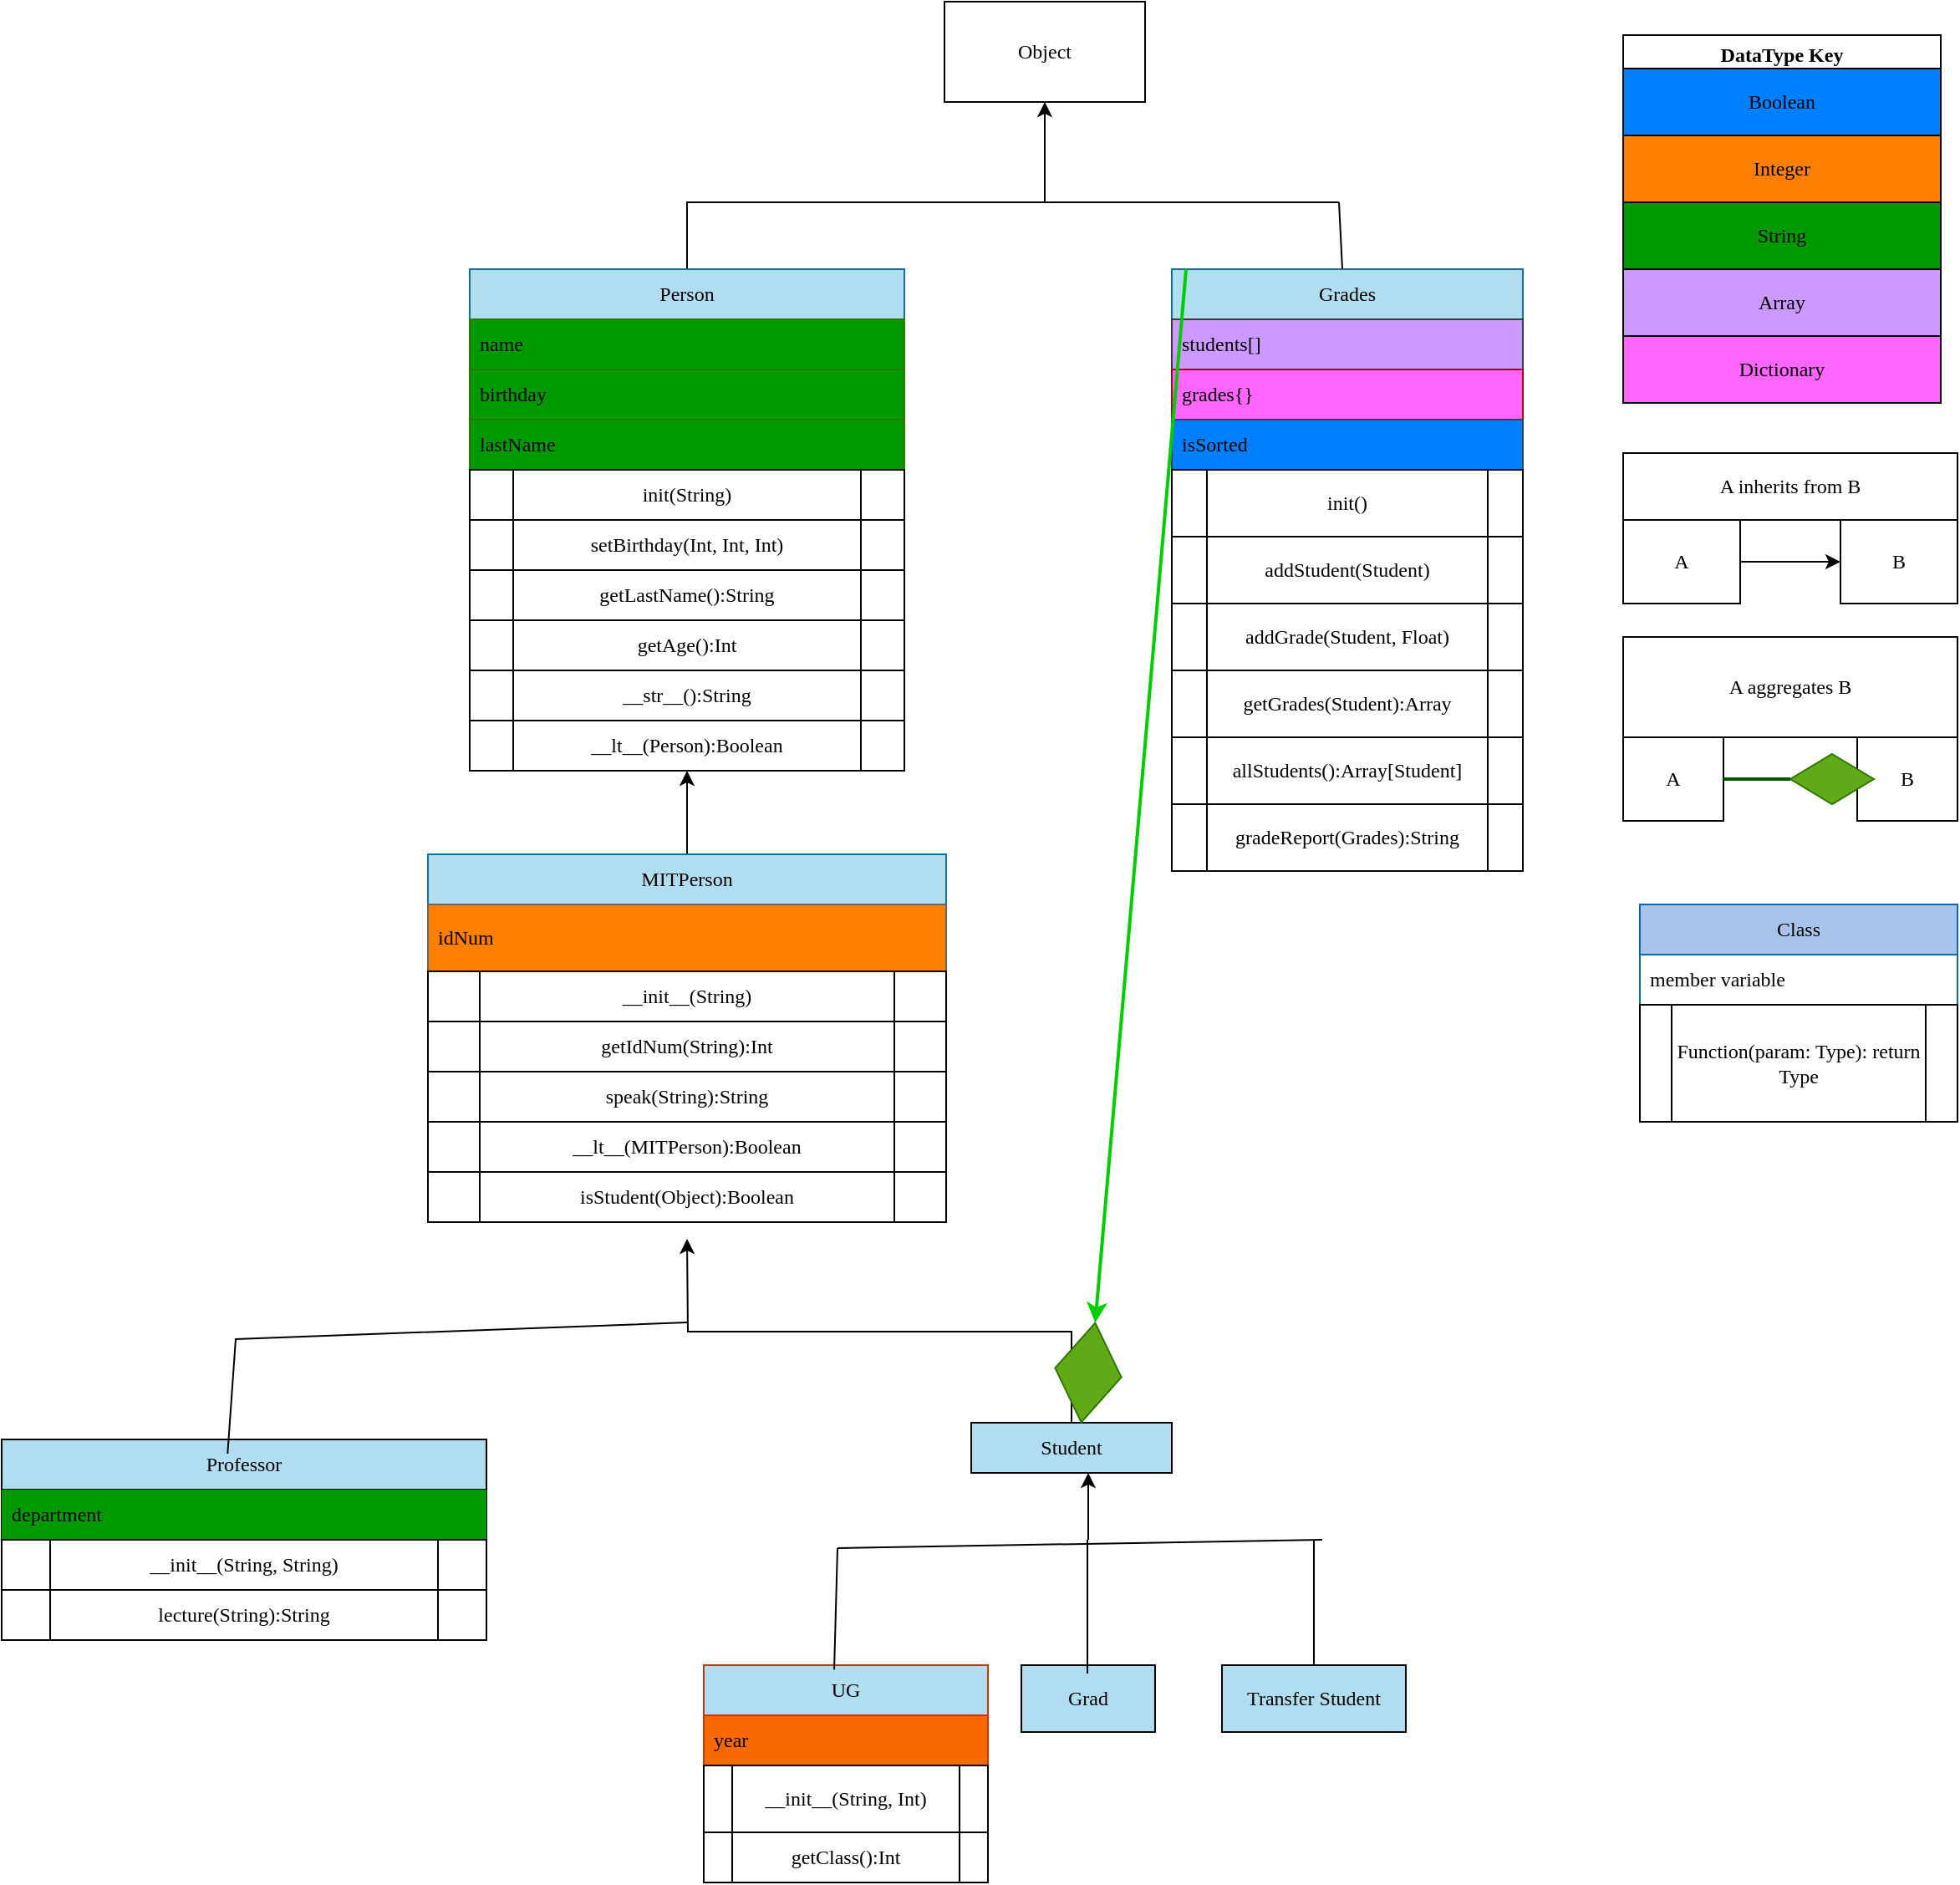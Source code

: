 <mxfile version="22.0.8" type="github">
  <diagram id="C5RBs43oDa-KdzZeNtuy" name="Page-1">
    <mxGraphModel dx="3330" dy="2282" grid="1" gridSize="10" guides="1" tooltips="1" connect="1" arrows="1" fold="1" page="1" pageScale="1" pageWidth="827" pageHeight="1169" math="0" shadow="0">
      <root>
        <mxCell id="WIyWlLk6GJQsqaUBKTNV-0" />
        <mxCell id="WIyWlLk6GJQsqaUBKTNV-1" parent="WIyWlLk6GJQsqaUBKTNV-0" />
        <mxCell id="EsNTAb_kacQ6BRdC6cRW-4" value="Object" style="rounded=0;whiteSpace=wrap;html=1;fontFamily=Verdana;fontColor=#000000;" vertex="1" parent="WIyWlLk6GJQsqaUBKTNV-1">
          <mxGeometry x="344" y="-40" width="120" height="60" as="geometry" />
        </mxCell>
        <mxCell id="EsNTAb_kacQ6BRdC6cRW-16" style="edgeStyle=orthogonalEdgeStyle;rounded=0;orthogonalLoop=1;jettySize=auto;html=1;exitX=0.5;exitY=0;exitDx=0;exitDy=0;entryX=0.5;entryY=1;entryDx=0;entryDy=0;fontFamily=Verdana;fontColor=#000000;" edge="1" parent="WIyWlLk6GJQsqaUBKTNV-1" source="EsNTAb_kacQ6BRdC6cRW-6" target="EsNTAb_kacQ6BRdC6cRW-4">
          <mxGeometry relative="1" as="geometry">
            <mxPoint x="300" y="50" as="targetPoint" />
            <Array as="points">
              <mxPoint x="190" y="80" />
              <mxPoint x="404" y="80" />
            </Array>
          </mxGeometry>
        </mxCell>
        <mxCell id="EsNTAb_kacQ6BRdC6cRW-6" value="Person" style="swimlane;fontStyle=0;childLayout=stackLayout;horizontal=1;startSize=30;horizontalStack=0;resizeParent=1;resizeParentMax=0;resizeLast=0;collapsible=1;marginBottom=0;whiteSpace=wrap;html=1;fillColor=#B1DDF0;strokeColor=#10739e;fontFamily=Verdana;fontColor=#000000;" vertex="1" parent="WIyWlLk6GJQsqaUBKTNV-1">
          <mxGeometry x="60" y="120" width="260" height="120" as="geometry">
            <mxRectangle x="120" y="120" width="60" height="30" as="alternateBounds" />
          </mxGeometry>
        </mxCell>
        <mxCell id="EsNTAb_kacQ6BRdC6cRW-8" value="name" style="text;strokeColor=#2D7600;fillColor=#009900;align=left;verticalAlign=middle;spacingLeft=4;spacingRight=4;overflow=hidden;points=[[0,0.5],[1,0.5]];portConstraint=eastwest;rotatable=0;whiteSpace=wrap;html=1;fontColor=#000000;fontFamily=Verdana;" vertex="1" parent="EsNTAb_kacQ6BRdC6cRW-6">
          <mxGeometry y="30" width="260" height="30" as="geometry" />
        </mxCell>
        <mxCell id="EsNTAb_kacQ6BRdC6cRW-9" value="&lt;div&gt;birthday&lt;/div&gt;" style="text;strokeColor=#2D7600;fillColor=#009900;align=left;verticalAlign=middle;spacingLeft=4;spacingRight=4;overflow=hidden;points=[[0,0.5],[1,0.5]];portConstraint=eastwest;rotatable=0;whiteSpace=wrap;html=1;fontColor=#000000;fontFamily=Verdana;" vertex="1" parent="EsNTAb_kacQ6BRdC6cRW-6">
          <mxGeometry y="60" width="260" height="30" as="geometry" />
        </mxCell>
        <mxCell id="EsNTAb_kacQ6BRdC6cRW-22" value="lastName" style="text;strokeColor=#2D7600;fillColor=#009900;align=left;verticalAlign=middle;spacingLeft=4;spacingRight=4;overflow=hidden;points=[[0,0.5],[1,0.5]];portConstraint=eastwest;rotatable=0;whiteSpace=wrap;html=1;fontColor=#000000;fontFamily=Verdana;" vertex="1" parent="EsNTAb_kacQ6BRdC6cRW-6">
          <mxGeometry y="90" width="260" height="30" as="geometry" />
        </mxCell>
        <mxCell id="EsNTAb_kacQ6BRdC6cRW-10" value="&lt;div&gt;Grades&lt;/div&gt;" style="swimlane;fontStyle=0;childLayout=stackLayout;horizontal=1;startSize=30;horizontalStack=0;resizeParent=1;resizeParentMax=0;resizeLast=0;collapsible=1;marginBottom=0;whiteSpace=wrap;html=1;fillColor=#b1ddf0;strokeColor=#10739e;fontFamily=Verdana;fontColor=#000000;" vertex="1" parent="WIyWlLk6GJQsqaUBKTNV-1">
          <mxGeometry x="480" y="120" width="210" height="120" as="geometry" />
        </mxCell>
        <mxCell id="EsNTAb_kacQ6BRdC6cRW-11" value="students[]" style="text;strokeColor=#36393d;fillColor=#CC99FF;align=left;verticalAlign=middle;spacingLeft=4;spacingRight=4;overflow=hidden;points=[[0,0.5],[1,0.5]];portConstraint=eastwest;rotatable=0;whiteSpace=wrap;html=1;fontFamily=Verdana;fontColor=#000000;" vertex="1" parent="EsNTAb_kacQ6BRdC6cRW-10">
          <mxGeometry y="30" width="210" height="30" as="geometry" />
        </mxCell>
        <mxCell id="EsNTAb_kacQ6BRdC6cRW-12" value="grades{}" style="text;strokeColor=#B20000;fillColor=#FF66FF;align=left;verticalAlign=middle;spacingLeft=4;spacingRight=4;overflow=hidden;points=[[0,0.5],[1,0.5]];portConstraint=eastwest;rotatable=0;whiteSpace=wrap;html=1;fontColor=#000000;fontFamily=Verdana;" vertex="1" parent="EsNTAb_kacQ6BRdC6cRW-10">
          <mxGeometry y="60" width="210" height="30" as="geometry" />
        </mxCell>
        <mxCell id="EsNTAb_kacQ6BRdC6cRW-13" value="isSorted" style="text;strokeColor=#314354;fillColor=#007FFF;align=left;verticalAlign=middle;spacingLeft=4;spacingRight=4;overflow=hidden;points=[[0,0.5],[1,0.5]];portConstraint=eastwest;rotatable=0;whiteSpace=wrap;html=1;fontColor=#000000;fontFamily=Verdana;" vertex="1" parent="EsNTAb_kacQ6BRdC6cRW-10">
          <mxGeometry y="90" width="210" height="30" as="geometry" />
        </mxCell>
        <mxCell id="EsNTAb_kacQ6BRdC6cRW-29" value="DataType Key" style="swimlane;whiteSpace=wrap;html=1;startSize=23;fontFamily=Verdana;fontColor=#000000;" vertex="1" parent="WIyWlLk6GJQsqaUBKTNV-1">
          <mxGeometry x="750" y="-20" width="190" height="220" as="geometry" />
        </mxCell>
        <mxCell id="EsNTAb_kacQ6BRdC6cRW-32" value="&lt;div&gt;Integer&lt;/div&gt;" style="rounded=0;whiteSpace=wrap;html=1;gradientColor=none;fillColor=#FF8000;fontFamily=Verdana;fontColor=#000000;" vertex="1" parent="EsNTAb_kacQ6BRdC6cRW-29">
          <mxGeometry y="60" width="190" height="40" as="geometry" />
        </mxCell>
        <mxCell id="EsNTAb_kacQ6BRdC6cRW-35" value="String" style="rounded=0;whiteSpace=wrap;html=1;gradientColor=none;fillColor=#009900;fontFamily=Verdana;fontColor=#000000;" vertex="1" parent="EsNTAb_kacQ6BRdC6cRW-29">
          <mxGeometry y="100" width="190" height="40" as="geometry" />
        </mxCell>
        <mxCell id="EsNTAb_kacQ6BRdC6cRW-37" value="&lt;div&gt;Array&lt;/div&gt;" style="rounded=0;whiteSpace=wrap;html=1;gradientColor=none;fillColor=#CC99FF;fontFamily=Verdana;fontColor=#000000;" vertex="1" parent="EsNTAb_kacQ6BRdC6cRW-29">
          <mxGeometry y="140" width="190" height="40" as="geometry" />
        </mxCell>
        <mxCell id="EsNTAb_kacQ6BRdC6cRW-39" value="&lt;div&gt;Boolean&lt;/div&gt;" style="rounded=0;whiteSpace=wrap;html=1;gradientColor=none;fillColor=#007FFF;fontFamily=Verdana;fontColor=#000000;" vertex="1" parent="EsNTAb_kacQ6BRdC6cRW-29">
          <mxGeometry y="20" width="190" height="40" as="geometry" />
        </mxCell>
        <mxCell id="EsNTAb_kacQ6BRdC6cRW-38" value="Dictionary" style="rounded=0;whiteSpace=wrap;html=1;gradientColor=none;fillColor=#FF66FF;fontFamily=Verdana;fontColor=#000000;" vertex="1" parent="EsNTAb_kacQ6BRdC6cRW-29">
          <mxGeometry y="180" width="190" height="40" as="geometry" />
        </mxCell>
        <mxCell id="EsNTAb_kacQ6BRdC6cRW-118" value="" style="edgeStyle=orthogonalEdgeStyle;rounded=0;orthogonalLoop=1;jettySize=auto;html=1;exitX=0.5;exitY=0;exitDx=0;exitDy=0;fontFamily=Verdana;fontColor=#000000;" edge="1" parent="WIyWlLk6GJQsqaUBKTNV-1" source="EsNTAb_kacQ6BRdC6cRW-46">
          <mxGeometry relative="1" as="geometry">
            <mxPoint x="652.5" y="775" as="sourcePoint" />
            <mxPoint x="190" y="700" as="targetPoint" />
          </mxGeometry>
        </mxCell>
        <mxCell id="EsNTAb_kacQ6BRdC6cRW-46" value="Student" style="rounded=0;whiteSpace=wrap;html=1;fillColor=#B1DDF0;fontFamily=Verdana;fontColor=#000000;" vertex="1" parent="WIyWlLk6GJQsqaUBKTNV-1">
          <mxGeometry x="360" y="810" width="120" height="30" as="geometry" />
        </mxCell>
        <mxCell id="EsNTAb_kacQ6BRdC6cRW-48" value="Grad" style="rounded=0;whiteSpace=wrap;html=1;fillColor=#B1DDF0;fontFamily=Verdana;fontColor=#000000;" vertex="1" parent="WIyWlLk6GJQsqaUBKTNV-1">
          <mxGeometry x="390" y="955" width="80" height="40" as="geometry" />
        </mxCell>
        <mxCell id="EsNTAb_kacQ6BRdC6cRW-49" value="Transfer Student" style="rounded=0;whiteSpace=wrap;html=1;fillColor=#B1DDF0;fontFamily=Verdana;fontColor=#000000;" vertex="1" parent="WIyWlLk6GJQsqaUBKTNV-1">
          <mxGeometry x="510" y="955" width="110" height="40" as="geometry" />
        </mxCell>
        <mxCell id="EsNTAb_kacQ6BRdC6cRW-50" value="" style="endArrow=none;html=1;rounded=0;fontFamily=Verdana;fontColor=#000000;" edge="1" parent="WIyWlLk6GJQsqaUBKTNV-1">
          <mxGeometry width="50" height="50" relative="1" as="geometry">
            <mxPoint x="280" y="885" as="sourcePoint" />
            <mxPoint x="570" y="880" as="targetPoint" />
            <Array as="points" />
          </mxGeometry>
        </mxCell>
        <mxCell id="EsNTAb_kacQ6BRdC6cRW-70" value="Professor" style="swimlane;fontStyle=0;childLayout=stackLayout;horizontal=1;startSize=30;horizontalStack=0;resizeParent=1;resizeParentMax=0;resizeLast=0;collapsible=1;marginBottom=0;whiteSpace=wrap;html=1;fillColor=#B1DDF0;fontFamily=Verdana;fontColor=#000000;" vertex="1" parent="WIyWlLk6GJQsqaUBKTNV-1">
          <mxGeometry x="-220" y="820" width="290" height="120" as="geometry" />
        </mxCell>
        <mxCell id="EsNTAb_kacQ6BRdC6cRW-71" value="department" style="text;strokeColor=none;fillColor=#009900;align=left;verticalAlign=middle;spacingLeft=4;spacingRight=4;overflow=hidden;points=[[0,0.5],[1,0.5]];portConstraint=eastwest;rotatable=0;whiteSpace=wrap;html=1;fontFamily=Verdana;fontColor=#000000;" vertex="1" parent="EsNTAb_kacQ6BRdC6cRW-70">
          <mxGeometry y="30" width="290" height="30" as="geometry" />
        </mxCell>
        <mxCell id="EsNTAb_kacQ6BRdC6cRW-137" style="edgeStyle=orthogonalEdgeStyle;rounded=0;orthogonalLoop=1;jettySize=auto;html=1;exitX=0.75;exitY=1;exitDx=0;exitDy=0;fontFamily=Verdana;fontColor=#000000;" edge="1" parent="EsNTAb_kacQ6BRdC6cRW-70" source="EsNTAb_kacQ6BRdC6cRW-117">
          <mxGeometry relative="1" as="geometry">
            <mxPoint x="206" y="110" as="targetPoint" />
          </mxGeometry>
        </mxCell>
        <mxCell id="EsNTAb_kacQ6BRdC6cRW-116" value="__init__(String, String)" style="shape=process;whiteSpace=wrap;html=1;backgroundOutline=1;fontFamily=Verdana;fontColor=#000000;" vertex="1" parent="EsNTAb_kacQ6BRdC6cRW-70">
          <mxGeometry y="60" width="290" height="30" as="geometry" />
        </mxCell>
        <mxCell id="EsNTAb_kacQ6BRdC6cRW-117" value="lecture(String):String" style="shape=process;whiteSpace=wrap;html=1;backgroundOutline=1;fontFamily=Verdana;fontColor=#000000;" vertex="1" parent="EsNTAb_kacQ6BRdC6cRW-70">
          <mxGeometry y="90" width="290" height="30" as="geometry" />
        </mxCell>
        <mxCell id="EsNTAb_kacQ6BRdC6cRW-74" value="UG" style="swimlane;fontStyle=0;childLayout=stackLayout;horizontal=1;startSize=30;horizontalStack=0;resizeParent=1;resizeParentMax=0;resizeLast=0;collapsible=1;marginBottom=0;whiteSpace=wrap;html=1;fillColor=#B1DDF0;fontColor=#000000;strokeColor=#C73500;fontFamily=Verdana;" vertex="1" parent="WIyWlLk6GJQsqaUBKTNV-1">
          <mxGeometry x="200" y="955" width="170" height="130" as="geometry" />
        </mxCell>
        <mxCell id="EsNTAb_kacQ6BRdC6cRW-75" value="year" style="text;strokeColor=#C73500;fillColor=#fa6800;align=left;verticalAlign=middle;spacingLeft=4;spacingRight=4;overflow=hidden;points=[[0,0.5],[1,0.5]];portConstraint=eastwest;rotatable=0;whiteSpace=wrap;html=1;fontColor=#000000;fontFamily=Verdana;" vertex="1" parent="EsNTAb_kacQ6BRdC6cRW-74">
          <mxGeometry y="30" width="170" height="30" as="geometry" />
        </mxCell>
        <mxCell id="EsNTAb_kacQ6BRdC6cRW-130" value="__init__(String, Int)" style="shape=process;whiteSpace=wrap;html=1;backgroundOutline=1;fontFamily=Verdana;fontColor=#000000;" vertex="1" parent="EsNTAb_kacQ6BRdC6cRW-74">
          <mxGeometry y="60" width="170" height="40" as="geometry" />
        </mxCell>
        <mxCell id="EsNTAb_kacQ6BRdC6cRW-131" value="getClass():Int" style="shape=process;whiteSpace=wrap;html=1;backgroundOutline=1;fontFamily=Verdana;fontColor=#000000;" vertex="1" parent="EsNTAb_kacQ6BRdC6cRW-74">
          <mxGeometry y="100" width="170" height="30" as="geometry" />
        </mxCell>
        <mxCell id="EsNTAb_kacQ6BRdC6cRW-84" value="" style="endArrow=none;html=1;rounded=0;fontFamily=Verdana;fontColor=#000000;" edge="1" parent="WIyWlLk6GJQsqaUBKTNV-1">
          <mxGeometry width="50" height="50" relative="1" as="geometry">
            <mxPoint x="580" y="80" as="sourcePoint" />
            <mxPoint x="400" y="80" as="targetPoint" />
          </mxGeometry>
        </mxCell>
        <mxCell id="EsNTAb_kacQ6BRdC6cRW-85" value="" style="endArrow=none;html=1;rounded=0;fontFamily=Verdana;fontColor=#000000;" edge="1" parent="WIyWlLk6GJQsqaUBKTNV-1" source="EsNTAb_kacQ6BRdC6cRW-10">
          <mxGeometry width="50" height="50" relative="1" as="geometry">
            <mxPoint x="310" y="250" as="sourcePoint" />
            <mxPoint x="580" y="80" as="targetPoint" />
          </mxGeometry>
        </mxCell>
        <mxCell id="EsNTAb_kacQ6BRdC6cRW-87" value="Class" style="swimlane;fontStyle=0;childLayout=stackLayout;horizontal=1;startSize=30;horizontalStack=0;resizeParent=1;resizeParentMax=0;resizeLast=0;collapsible=1;marginBottom=0;whiteSpace=wrap;html=1;fillColor=#A9C4EB;fontColor=#000000;strokeColor=#006EAF;fontFamily=Verdana;" vertex="1" parent="WIyWlLk6GJQsqaUBKTNV-1">
          <mxGeometry x="760" y="500" width="190" height="130" as="geometry" />
        </mxCell>
        <mxCell id="EsNTAb_kacQ6BRdC6cRW-88" value="&lt;div&gt;member variable&lt;/div&gt;" style="text;strokeColor=none;fillColor=none;align=left;verticalAlign=middle;spacingLeft=4;spacingRight=4;overflow=hidden;points=[[0,0.5],[1,0.5]];portConstraint=eastwest;rotatable=0;whiteSpace=wrap;html=1;fontFamily=Verdana;fontColor=#000000;" vertex="1" parent="EsNTAb_kacQ6BRdC6cRW-87">
          <mxGeometry y="30" width="190" height="30" as="geometry" />
        </mxCell>
        <mxCell id="EsNTAb_kacQ6BRdC6cRW-86" value="&lt;div&gt;Function(param: Type): return Type&lt;br&gt;&lt;/div&gt;" style="shape=process;whiteSpace=wrap;html=1;backgroundOutline=1;fontFamily=Verdana;fontColor=#000000;" vertex="1" parent="EsNTAb_kacQ6BRdC6cRW-87">
          <mxGeometry y="60" width="190" height="70" as="geometry" />
        </mxCell>
        <mxCell id="EsNTAb_kacQ6BRdC6cRW-91" value="&lt;div&gt;init()&lt;/div&gt;" style="shape=process;whiteSpace=wrap;html=1;backgroundOutline=1;fontFamily=Verdana;fontColor=#000000;" vertex="1" parent="WIyWlLk6GJQsqaUBKTNV-1">
          <mxGeometry x="480" y="240" width="210" height="40" as="geometry" />
        </mxCell>
        <mxCell id="EsNTAb_kacQ6BRdC6cRW-93" value="addStudent(Student)" style="shape=process;whiteSpace=wrap;html=1;backgroundOutline=1;fontFamily=Verdana;fontColor=#000000;" vertex="1" parent="WIyWlLk6GJQsqaUBKTNV-1">
          <mxGeometry x="480" y="280" width="210" height="40" as="geometry" />
        </mxCell>
        <mxCell id="EsNTAb_kacQ6BRdC6cRW-95" value="addGrade(Student, Float)" style="shape=process;whiteSpace=wrap;html=1;backgroundOutline=1;fontFamily=Verdana;fontColor=#000000;" vertex="1" parent="WIyWlLk6GJQsqaUBKTNV-1">
          <mxGeometry x="480" y="320" width="210" height="40" as="geometry" />
        </mxCell>
        <mxCell id="EsNTAb_kacQ6BRdC6cRW-96" value="getGrades(Student):Array" style="shape=process;whiteSpace=wrap;html=1;backgroundOutline=1;fontFamily=Verdana;fontColor=#000000;" vertex="1" parent="WIyWlLk6GJQsqaUBKTNV-1">
          <mxGeometry x="480" y="360" width="210" height="40" as="geometry" />
        </mxCell>
        <mxCell id="EsNTAb_kacQ6BRdC6cRW-97" value="allStudents():Array[Student]" style="shape=process;whiteSpace=wrap;html=1;backgroundOutline=1;fontFamily=Verdana;fontColor=#000000;" vertex="1" parent="WIyWlLk6GJQsqaUBKTNV-1">
          <mxGeometry x="480" y="400" width="210" height="40" as="geometry" />
        </mxCell>
        <mxCell id="EsNTAb_kacQ6BRdC6cRW-98" value="gradeReport(Grades):String" style="shape=process;whiteSpace=wrap;html=1;backgroundOutline=1;fontFamily=Verdana;fontColor=#000000;" vertex="1" parent="WIyWlLk6GJQsqaUBKTNV-1">
          <mxGeometry x="480" y="440" width="210" height="40" as="geometry" />
        </mxCell>
        <mxCell id="EsNTAb_kacQ6BRdC6cRW-100" value="init(String)" style="shape=process;whiteSpace=wrap;html=1;backgroundOutline=1;fontFamily=Verdana;fontColor=#000000;" vertex="1" parent="WIyWlLk6GJQsqaUBKTNV-1">
          <mxGeometry x="60" y="240" width="260" height="30" as="geometry" />
        </mxCell>
        <mxCell id="EsNTAb_kacQ6BRdC6cRW-101" value="setBirthday(Int, Int, Int)" style="shape=process;whiteSpace=wrap;html=1;backgroundOutline=1;fontFamily=Verdana;fontColor=#000000;" vertex="1" parent="WIyWlLk6GJQsqaUBKTNV-1">
          <mxGeometry x="60" y="270" width="260" height="30" as="geometry" />
        </mxCell>
        <mxCell id="EsNTAb_kacQ6BRdC6cRW-102" value="getLastName():String" style="shape=process;whiteSpace=wrap;html=1;backgroundOutline=1;fontFamily=Verdana;fontColor=#000000;" vertex="1" parent="WIyWlLk6GJQsqaUBKTNV-1">
          <mxGeometry x="60" y="300" width="260" height="30" as="geometry" />
        </mxCell>
        <mxCell id="EsNTAb_kacQ6BRdC6cRW-103" value="getAge():Int" style="shape=process;whiteSpace=wrap;html=1;backgroundOutline=1;fontFamily=Verdana;fontColor=#000000;" vertex="1" parent="WIyWlLk6GJQsqaUBKTNV-1">
          <mxGeometry x="60" y="330" width="260" height="30" as="geometry" />
        </mxCell>
        <mxCell id="EsNTAb_kacQ6BRdC6cRW-104" value="__str__():String" style="shape=process;whiteSpace=wrap;html=1;backgroundOutline=1;fontFamily=Verdana;fontColor=#000000;" vertex="1" parent="WIyWlLk6GJQsqaUBKTNV-1">
          <mxGeometry x="60" y="360" width="260" height="30" as="geometry" />
        </mxCell>
        <mxCell id="EsNTAb_kacQ6BRdC6cRW-105" value="__lt__(Person):Boolean" style="shape=process;whiteSpace=wrap;html=1;backgroundOutline=1;fontFamily=Verdana;fontColor=#000000;" vertex="1" parent="WIyWlLk6GJQsqaUBKTNV-1">
          <mxGeometry x="60" y="390" width="260" height="30" as="geometry" />
        </mxCell>
        <mxCell id="EsNTAb_kacQ6BRdC6cRW-150" value="" style="edgeStyle=orthogonalEdgeStyle;rounded=0;orthogonalLoop=1;jettySize=auto;html=1;fontFamily=Verdana;fontColor=#000000;" edge="1" parent="WIyWlLk6GJQsqaUBKTNV-1" source="EsNTAb_kacQ6BRdC6cRW-24" target="EsNTAb_kacQ6BRdC6cRW-105">
          <mxGeometry relative="1" as="geometry" />
        </mxCell>
        <mxCell id="EsNTAb_kacQ6BRdC6cRW-24" value="MITPerson" style="swimlane;fontStyle=0;childLayout=stackLayout;horizontal=1;startSize=30;horizontalStack=0;resizeParent=1;resizeParentMax=0;resizeLast=0;collapsible=1;marginBottom=0;whiteSpace=wrap;html=1;fillColor=#b1ddf0;strokeColor=#10739e;fontFamily=Verdana;fontColor=#000000;" vertex="1" parent="WIyWlLk6GJQsqaUBKTNV-1">
          <mxGeometry x="35" y="470" width="310" height="220" as="geometry">
            <mxRectangle x="30" y="470" width="100" height="30" as="alternateBounds" />
          </mxGeometry>
        </mxCell>
        <mxCell id="EsNTAb_kacQ6BRdC6cRW-25" value="idNum" style="text;strokeColor=#666666;fillColor=#FF8000;align=left;verticalAlign=middle;spacingLeft=4;spacingRight=4;overflow=hidden;points=[[0,0.5],[1,0.5]];portConstraint=eastwest;rotatable=0;whiteSpace=wrap;html=1;fontColor=#000000;fontFamily=Verdana;" vertex="1" parent="EsNTAb_kacQ6BRdC6cRW-24">
          <mxGeometry y="30" width="310" height="40" as="geometry" />
        </mxCell>
        <mxCell id="EsNTAb_kacQ6BRdC6cRW-107" value="__init__(String)" style="shape=process;whiteSpace=wrap;html=1;backgroundOutline=1;fontFamily=Verdana;fontColor=#000000;" vertex="1" parent="EsNTAb_kacQ6BRdC6cRW-24">
          <mxGeometry y="70" width="310" height="30" as="geometry" />
        </mxCell>
        <mxCell id="EsNTAb_kacQ6BRdC6cRW-109" value="getIdNum(String):Int" style="shape=process;whiteSpace=wrap;html=1;backgroundOutline=1;fontFamily=Verdana;fontColor=#000000;" vertex="1" parent="EsNTAb_kacQ6BRdC6cRW-24">
          <mxGeometry y="100" width="310" height="30" as="geometry" />
        </mxCell>
        <mxCell id="EsNTAb_kacQ6BRdC6cRW-110" value="speak(String):String" style="shape=process;whiteSpace=wrap;html=1;backgroundOutline=1;fontFamily=Verdana;fontColor=#000000;" vertex="1" parent="EsNTAb_kacQ6BRdC6cRW-24">
          <mxGeometry y="130" width="310" height="30" as="geometry" />
        </mxCell>
        <mxCell id="EsNTAb_kacQ6BRdC6cRW-112" value="__lt__(MITPerson):Boolean" style="shape=process;whiteSpace=wrap;html=1;backgroundOutline=1;fontFamily=Verdana;fontColor=#000000;" vertex="1" parent="EsNTAb_kacQ6BRdC6cRW-24">
          <mxGeometry y="160" width="310" height="30" as="geometry" />
        </mxCell>
        <mxCell id="EsNTAb_kacQ6BRdC6cRW-113" value="isStudent(Object):Boolean" style="shape=process;whiteSpace=wrap;html=1;backgroundOutline=1;fontFamily=Verdana;fontColor=#000000;" vertex="1" parent="EsNTAb_kacQ6BRdC6cRW-24">
          <mxGeometry y="190" width="310" height="30" as="geometry" />
        </mxCell>
        <mxCell id="EsNTAb_kacQ6BRdC6cRW-121" value="" style="endArrow=none;html=1;rounded=0;exitX=0.466;exitY=0.071;exitDx=0;exitDy=0;exitPerimeter=0;fontFamily=Verdana;fontColor=#000000;" edge="1" parent="WIyWlLk6GJQsqaUBKTNV-1" source="EsNTAb_kacQ6BRdC6cRW-70">
          <mxGeometry width="50" height="50" relative="1" as="geometry">
            <mxPoint x="-75" y="810" as="sourcePoint" />
            <mxPoint x="190" y="750" as="targetPoint" />
            <Array as="points">
              <mxPoint x="-80" y="760" />
            </Array>
          </mxGeometry>
        </mxCell>
        <mxCell id="EsNTAb_kacQ6BRdC6cRW-124" value="" style="endArrow=none;html=1;rounded=0;exitX=0.459;exitY=0.02;exitDx=0;exitDy=0;exitPerimeter=0;fontFamily=Verdana;fontColor=#000000;" edge="1" parent="WIyWlLk6GJQsqaUBKTNV-1" source="EsNTAb_kacQ6BRdC6cRW-74">
          <mxGeometry width="50" height="50" relative="1" as="geometry">
            <mxPoint x="270" y="965" as="sourcePoint" />
            <mxPoint x="280" y="885" as="targetPoint" />
          </mxGeometry>
        </mxCell>
        <mxCell id="EsNTAb_kacQ6BRdC6cRW-125" value="" style="endArrow=none;html=1;rounded=0;exitX=0.5;exitY=0;exitDx=0;exitDy=0;fontFamily=Verdana;fontColor=#000000;" edge="1" parent="WIyWlLk6GJQsqaUBKTNV-1" source="EsNTAb_kacQ6BRdC6cRW-49">
          <mxGeometry width="50" height="50" relative="1" as="geometry">
            <mxPoint x="170" y="930" as="sourcePoint" />
            <mxPoint x="565" y="880" as="targetPoint" />
          </mxGeometry>
        </mxCell>
        <mxCell id="EsNTAb_kacQ6BRdC6cRW-127" value="" style="endArrow=none;html=1;rounded=0;exitX=0.5;exitY=0;exitDx=0;exitDy=0;fontFamily=Verdana;fontColor=#000000;" edge="1" parent="WIyWlLk6GJQsqaUBKTNV-1">
          <mxGeometry width="50" height="50" relative="1" as="geometry">
            <mxPoint x="429.5" y="960" as="sourcePoint" />
            <mxPoint x="429.5" y="880" as="targetPoint" />
          </mxGeometry>
        </mxCell>
        <mxCell id="EsNTAb_kacQ6BRdC6cRW-129" value="" style="endArrow=classic;html=1;rounded=0;fontFamily=Verdana;fontColor=#000000;" edge="1" parent="WIyWlLk6GJQsqaUBKTNV-1">
          <mxGeometry width="50" height="50" relative="1" as="geometry">
            <mxPoint x="430" y="880" as="sourcePoint" />
            <mxPoint x="430" y="840" as="targetPoint" />
            <Array as="points" />
          </mxGeometry>
        </mxCell>
        <mxCell id="EsNTAb_kacQ6BRdC6cRW-133" value="B" style="rounded=0;whiteSpace=wrap;html=1;fontFamily=Verdana;fontColor=#000000;" vertex="1" parent="WIyWlLk6GJQsqaUBKTNV-1">
          <mxGeometry x="880" y="270" width="70" height="50" as="geometry" />
        </mxCell>
        <mxCell id="EsNTAb_kacQ6BRdC6cRW-135" value="" style="edgeStyle=orthogonalEdgeStyle;rounded=0;orthogonalLoop=1;jettySize=auto;html=1;fontFamily=Verdana;fontColor=#000000;" edge="1" parent="WIyWlLk6GJQsqaUBKTNV-1" source="EsNTAb_kacQ6BRdC6cRW-134" target="EsNTAb_kacQ6BRdC6cRW-133">
          <mxGeometry relative="1" as="geometry" />
        </mxCell>
        <mxCell id="EsNTAb_kacQ6BRdC6cRW-134" value="A" style="rounded=0;whiteSpace=wrap;html=1;fontFamily=Verdana;fontColor=#000000;" vertex="1" parent="WIyWlLk6GJQsqaUBKTNV-1">
          <mxGeometry x="750" y="270" width="70" height="50" as="geometry" />
        </mxCell>
        <mxCell id="EsNTAb_kacQ6BRdC6cRW-136" value="A inherits from B" style="rounded=0;whiteSpace=wrap;html=1;fontFamily=Verdana;fontColor=#000000;" vertex="1" parent="WIyWlLk6GJQsqaUBKTNV-1">
          <mxGeometry x="750" y="230" width="200" height="40" as="geometry" />
        </mxCell>
        <mxCell id="EsNTAb_kacQ6BRdC6cRW-141" value="A aggregates B" style="rounded=0;whiteSpace=wrap;html=1;fontFamily=Verdana;fontColor=#000000;" vertex="1" parent="WIyWlLk6GJQsqaUBKTNV-1">
          <mxGeometry x="750" y="340" width="200" height="60" as="geometry" />
        </mxCell>
        <mxCell id="EsNTAb_kacQ6BRdC6cRW-142" value="" style="endArrow=none;dashed=1;html=1;dashPattern=1 3;strokeWidth=2;rounded=0;fontFamily=Verdana;fontColor=#000000;" edge="1" parent="WIyWlLk6GJQsqaUBKTNV-1" target="EsNTAb_kacQ6BRdC6cRW-143">
          <mxGeometry width="50" height="50" relative="1" as="geometry">
            <mxPoint x="885" y="425" as="sourcePoint" />
            <mxPoint x="900" y="420" as="targetPoint" />
          </mxGeometry>
        </mxCell>
        <mxCell id="EsNTAb_kacQ6BRdC6cRW-143" value="B" style="rounded=0;whiteSpace=wrap;html=1;fontFamily=Verdana;fontColor=#000000;" vertex="1" parent="WIyWlLk6GJQsqaUBKTNV-1">
          <mxGeometry x="890" y="400" width="60" height="50" as="geometry" />
        </mxCell>
        <mxCell id="EsNTAb_kacQ6BRdC6cRW-146" value="" style="endArrow=none;dashed=1;html=1;dashPattern=1 3;strokeWidth=2;rounded=0;fontFamily=Verdana;fontColor=#000000;" edge="1" parent="WIyWlLk6GJQsqaUBKTNV-1" target="EsNTAb_kacQ6BRdC6cRW-144">
          <mxGeometry width="50" height="50" relative="1" as="geometry">
            <mxPoint x="780" y="420" as="sourcePoint" />
            <mxPoint x="890" y="424" as="targetPoint" />
          </mxGeometry>
        </mxCell>
        <mxCell id="EsNTAb_kacQ6BRdC6cRW-144" value="A" style="rounded=0;whiteSpace=wrap;html=1;fontFamily=Verdana;fontColor=#000000;" vertex="1" parent="WIyWlLk6GJQsqaUBKTNV-1">
          <mxGeometry x="750" y="400" width="60" height="50" as="geometry" />
        </mxCell>
        <mxCell id="EsNTAb_kacQ6BRdC6cRW-153" value="" style="endArrow=none;dashed=1;html=1;dashPattern=1 3;strokeWidth=2;rounded=0;fontFamily=Verdana;fontColor=#000000;" edge="1" parent="WIyWlLk6GJQsqaUBKTNV-1" source="EsNTAb_kacQ6BRdC6cRW-144">
          <mxGeometry width="50" height="50" relative="1" as="geometry">
            <mxPoint x="810" y="425" as="sourcePoint" />
            <mxPoint x="810" y="425" as="targetPoint" />
          </mxGeometry>
        </mxCell>
        <mxCell id="EsNTAb_kacQ6BRdC6cRW-159" value="" style="endArrow=none;html=1;rounded=0;entryX=1;entryY=0.5;entryDx=0;entryDy=0;fillColor=#008a00;strokeColor=#005700;strokeWidth=2;fontFamily=Verdana;fontColor=#000000;" edge="1" parent="WIyWlLk6GJQsqaUBKTNV-1" source="EsNTAb_kacQ6BRdC6cRW-160" target="EsNTAb_kacQ6BRdC6cRW-144">
          <mxGeometry width="50" height="50" relative="1" as="geometry">
            <mxPoint x="300" y="550" as="sourcePoint" />
            <mxPoint x="810" y="420" as="targetPoint" />
          </mxGeometry>
        </mxCell>
        <mxCell id="EsNTAb_kacQ6BRdC6cRW-161" value="" style="endArrow=none;html=1;rounded=0;entryX=1;entryY=0.5;entryDx=0;entryDy=0;fontFamily=Verdana;fontColor=#000000;" edge="1" parent="WIyWlLk6GJQsqaUBKTNV-1" source="EsNTAb_kacQ6BRdC6cRW-143" target="EsNTAb_kacQ6BRdC6cRW-160">
          <mxGeometry width="50" height="50" relative="1" as="geometry">
            <mxPoint x="890" y="425" as="sourcePoint" />
            <mxPoint x="810" y="425" as="targetPoint" />
          </mxGeometry>
        </mxCell>
        <mxCell id="EsNTAb_kacQ6BRdC6cRW-160" value="" style="rhombus;whiteSpace=wrap;html=1;fillColor=#60a917;fontColor=#000000;strokeColor=#2D7600;fontFamily=Verdana;" vertex="1" parent="WIyWlLk6GJQsqaUBKTNV-1">
          <mxGeometry x="850" y="410" width="50" height="30" as="geometry" />
        </mxCell>
        <mxCell id="EsNTAb_kacQ6BRdC6cRW-162" value="" style="endArrow=classic;html=1;rounded=0;exitX=-0.007;exitY=0.11;exitDx=0;exitDy=0;exitPerimeter=0;entryX=0.5;entryY=0;entryDx=0;entryDy=0;strokeColor=#00CC00;strokeWidth=2;fontFamily=Verdana;fontColor=#000000;" edge="1" parent="WIyWlLk6GJQsqaUBKTNV-1" target="EsNTAb_kacQ6BRdC6cRW-158">
          <mxGeometry width="50" height="50" relative="1" as="geometry">
            <mxPoint x="488.53" y="120.0" as="sourcePoint" />
            <mxPoint x="430" y="796.8" as="targetPoint" />
          </mxGeometry>
        </mxCell>
        <mxCell id="EsNTAb_kacQ6BRdC6cRW-158" value="" style="rhombus;whiteSpace=wrap;html=1;rotation=8;fillColor=#60a917;fontColor=#000000;strokeColor=#2D7600;fontFamily=Verdana;" vertex="1" parent="WIyWlLk6GJQsqaUBKTNV-1">
          <mxGeometry x="410" y="750" width="40" height="60" as="geometry" />
        </mxCell>
      </root>
    </mxGraphModel>
  </diagram>
</mxfile>
